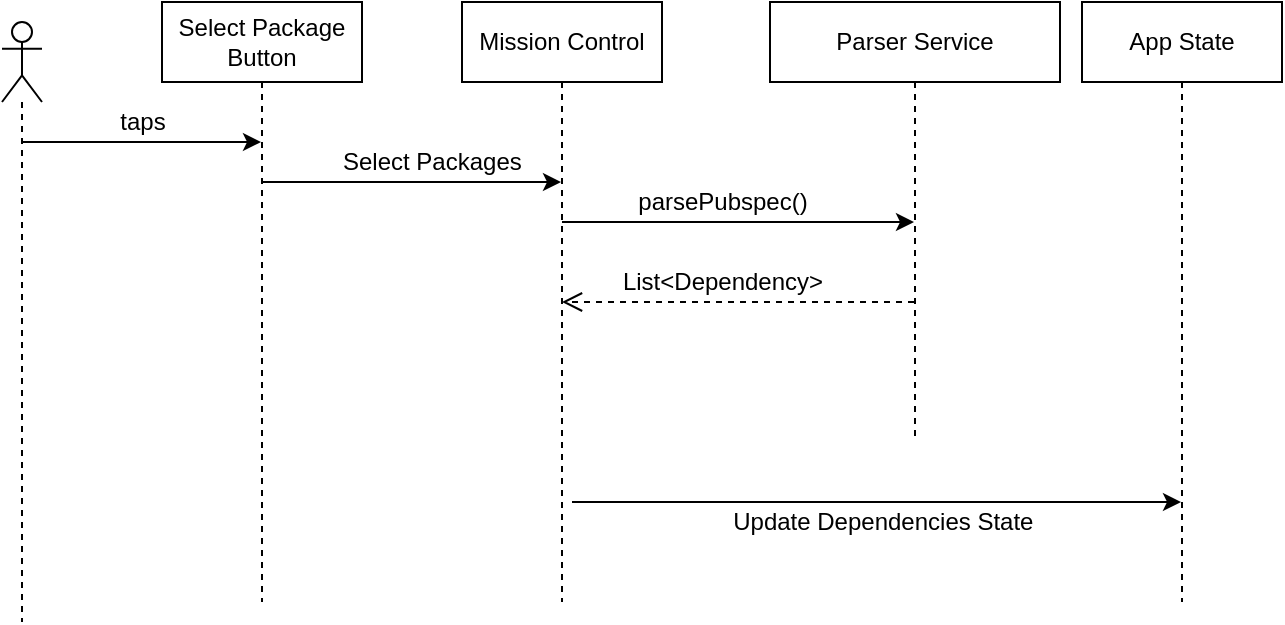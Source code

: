 <mxfile>
    <diagram id="A8TNJU9EFWF9sEYCN3hK" name="Page-1">
        <mxGraphModel dx="829" dy="547" grid="1" gridSize="10" guides="1" tooltips="1" connect="1" arrows="1" fold="1" page="1" pageScale="1" pageWidth="827" pageHeight="1169" math="0" shadow="0">
            <root>
                <mxCell id="0"/>
                <mxCell id="1" parent="0"/>
                <mxCell id="2" value="Select Package&lt;br&gt;Button" style="shape=umlLifeline;perimeter=lifelinePerimeter;whiteSpace=wrap;html=1;container=1;collapsible=0;recursiveResize=0;outlineConnect=0;" parent="1" vertex="1">
                    <mxGeometry x="110" y="90" width="100" height="300" as="geometry"/>
                </mxCell>
                <mxCell id="8" style="edgeStyle=none;html=1;" parent="2" target="7" edge="1">
                    <mxGeometry relative="1" as="geometry">
                        <mxPoint x="50" y="90" as="sourcePoint"/>
                        <mxPoint x="170" y="90" as="targetPoint"/>
                        <Array as="points">
                            <mxPoint x="150.5" y="90"/>
                        </Array>
                    </mxGeometry>
                </mxCell>
                <mxCell id="4" style="edgeStyle=none;html=1;" parent="1" source="3" target="2" edge="1">
                    <mxGeometry relative="1" as="geometry">
                        <Array as="points">
                            <mxPoint x="140" y="160"/>
                        </Array>
                    </mxGeometry>
                </mxCell>
                <mxCell id="3" value="" style="shape=umlLifeline;participant=umlActor;perimeter=lifelinePerimeter;whiteSpace=wrap;html=1;container=1;collapsible=0;recursiveResize=0;verticalAlign=top;spacingTop=36;outlineConnect=0;" parent="1" vertex="1">
                    <mxGeometry x="30" y="100" width="20" height="300" as="geometry"/>
                </mxCell>
                <mxCell id="6" value="taps" style="text;html=1;align=center;verticalAlign=middle;resizable=0;points=[];autosize=1;strokeColor=none;fillColor=none;" parent="1" vertex="1">
                    <mxGeometry x="80" y="140" width="40" height="20" as="geometry"/>
                </mxCell>
                <mxCell id="7" value="Mission Control" style="shape=umlLifeline;perimeter=lifelinePerimeter;whiteSpace=wrap;html=1;container=1;collapsible=0;recursiveResize=0;outlineConnect=0;" parent="1" vertex="1">
                    <mxGeometry x="260" y="90" width="100" height="300" as="geometry"/>
                </mxCell>
                <mxCell id="19" style="edgeStyle=none;html=1;" edge="1" parent="7" target="18">
                    <mxGeometry relative="1" as="geometry">
                        <mxPoint x="55" y="250" as="sourcePoint"/>
                        <mxPoint x="208.5" y="250" as="targetPoint"/>
                        <Array as="points">
                            <mxPoint x="155.5" y="250"/>
                        </Array>
                    </mxGeometry>
                </mxCell>
                <mxCell id="9" value="&lt;span style=&quot;font-family: &amp;#34;apple color emoji&amp;#34; , &amp;#34;segoe ui emoji&amp;#34; , &amp;#34;notocoloremoji&amp;#34; , &amp;#34;noto color emoji&amp;#34; , &amp;#34;segoe ui symbol&amp;#34; , &amp;#34;android emoji&amp;#34; , &amp;#34;emojisymbols&amp;#34; ; line-height: 1em ; font-size: 1em&quot;&gt;🚀&lt;/span&gt;Select Packages" style="text;html=1;align=center;verticalAlign=middle;resizable=0;points=[];autosize=1;strokeColor=none;fillColor=none;" vertex="1" parent="1">
                    <mxGeometry x="180" y="160" width="120" height="20" as="geometry"/>
                </mxCell>
                <mxCell id="10" value="Parser Service" style="shape=umlLifeline;perimeter=lifelinePerimeter;whiteSpace=wrap;html=1;container=1;collapsible=0;recursiveResize=0;outlineConnect=0;" vertex="1" parent="1">
                    <mxGeometry x="414" y="90" width="145" height="220" as="geometry"/>
                </mxCell>
                <mxCell id="17" value="&lt;span style=&quot;font-family: &amp;#34;apple color emoji&amp;#34; , &amp;#34;segoe ui emoji&amp;#34; , &amp;#34;notocoloremoji&amp;#34; , &amp;#34;noto color emoji&amp;#34; , &amp;#34;segoe ui symbol&amp;#34; , &amp;#34;android emoji&amp;#34; , &amp;#34;emojisymbols&amp;#34; ; line-height: 1em ; font-size: 1em&quot;&gt;🛬&amp;nbsp;&lt;span style=&quot;text-align: left ; font-family: &amp;#34;helvetica&amp;#34;&quot;&gt;Update&amp;nbsp;&lt;/span&gt;&lt;span style=&quot;text-align: left ; font-family: &amp;#34;helvetica&amp;#34;&quot;&gt;Dependencies&amp;nbsp;&lt;/span&gt;&lt;span style=&quot;text-align: left ; font-family: &amp;#34;helvetica&amp;#34;&quot;&gt;State&lt;/span&gt;&lt;br&gt;&lt;/span&gt;" style="text;html=1;align=center;verticalAlign=middle;resizable=0;points=[];autosize=1;strokeColor=none;fillColor=none;" vertex="1" parent="10">
                    <mxGeometry x="-45" y="250" width="190" height="20" as="geometry"/>
                </mxCell>
                <mxCell id="11" style="edgeStyle=none;html=1;" edge="1" parent="1" target="10">
                    <mxGeometry relative="1" as="geometry">
                        <mxPoint x="310" y="200" as="sourcePoint"/>
                        <mxPoint x="459.5" y="200" as="targetPoint"/>
                        <Array as="points">
                            <mxPoint x="410.5" y="200"/>
                        </Array>
                    </mxGeometry>
                </mxCell>
                <mxCell id="12" value="parsePubspec()" style="text;html=1;align=center;verticalAlign=middle;resizable=0;points=[];autosize=1;strokeColor=none;fillColor=none;" vertex="1" parent="1">
                    <mxGeometry x="340" y="180" width="100" height="20" as="geometry"/>
                </mxCell>
                <mxCell id="13" value="" style="html=1;verticalAlign=bottom;endArrow=open;dashed=1;endSize=8;" edge="1" parent="1" source="10" target="7">
                    <mxGeometry relative="1" as="geometry">
                        <mxPoint x="470" y="240" as="sourcePoint"/>
                        <mxPoint x="380" y="240" as="targetPoint"/>
                        <Array as="points">
                            <mxPoint x="450" y="240"/>
                        </Array>
                    </mxGeometry>
                </mxCell>
                <mxCell id="14" value="List&amp;lt;Dependency&amp;gt;" style="text;html=1;align=center;verticalAlign=middle;resizable=0;points=[];autosize=1;strokeColor=none;fillColor=none;" vertex="1" parent="1">
                    <mxGeometry x="330" y="220" width="120" height="20" as="geometry"/>
                </mxCell>
                <mxCell id="18" value="App State" style="shape=umlLifeline;perimeter=lifelinePerimeter;whiteSpace=wrap;html=1;container=1;collapsible=0;recursiveResize=0;outlineConnect=0;" vertex="1" parent="1">
                    <mxGeometry x="570" y="90" width="100" height="300" as="geometry"/>
                </mxCell>
            </root>
        </mxGraphModel>
    </diagram>
</mxfile>